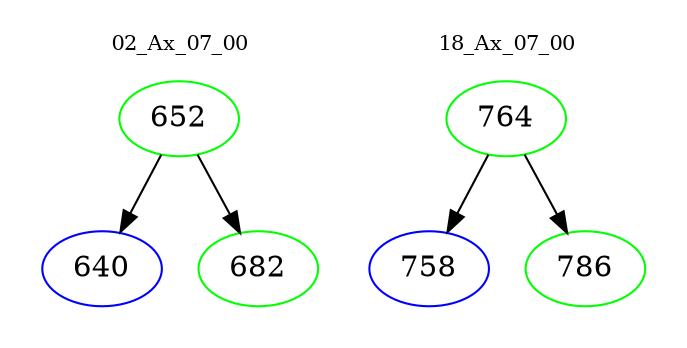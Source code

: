digraph{
subgraph cluster_0 {
color = white
label = "02_Ax_07_00";
fontsize=10;
T0_652 [label="652", color="green"]
T0_652 -> T0_640 [color="black"]
T0_640 [label="640", color="blue"]
T0_652 -> T0_682 [color="black"]
T0_682 [label="682", color="green"]
}
subgraph cluster_1 {
color = white
label = "18_Ax_07_00";
fontsize=10;
T1_764 [label="764", color="green"]
T1_764 -> T1_758 [color="black"]
T1_758 [label="758", color="blue"]
T1_764 -> T1_786 [color="black"]
T1_786 [label="786", color="green"]
}
}
